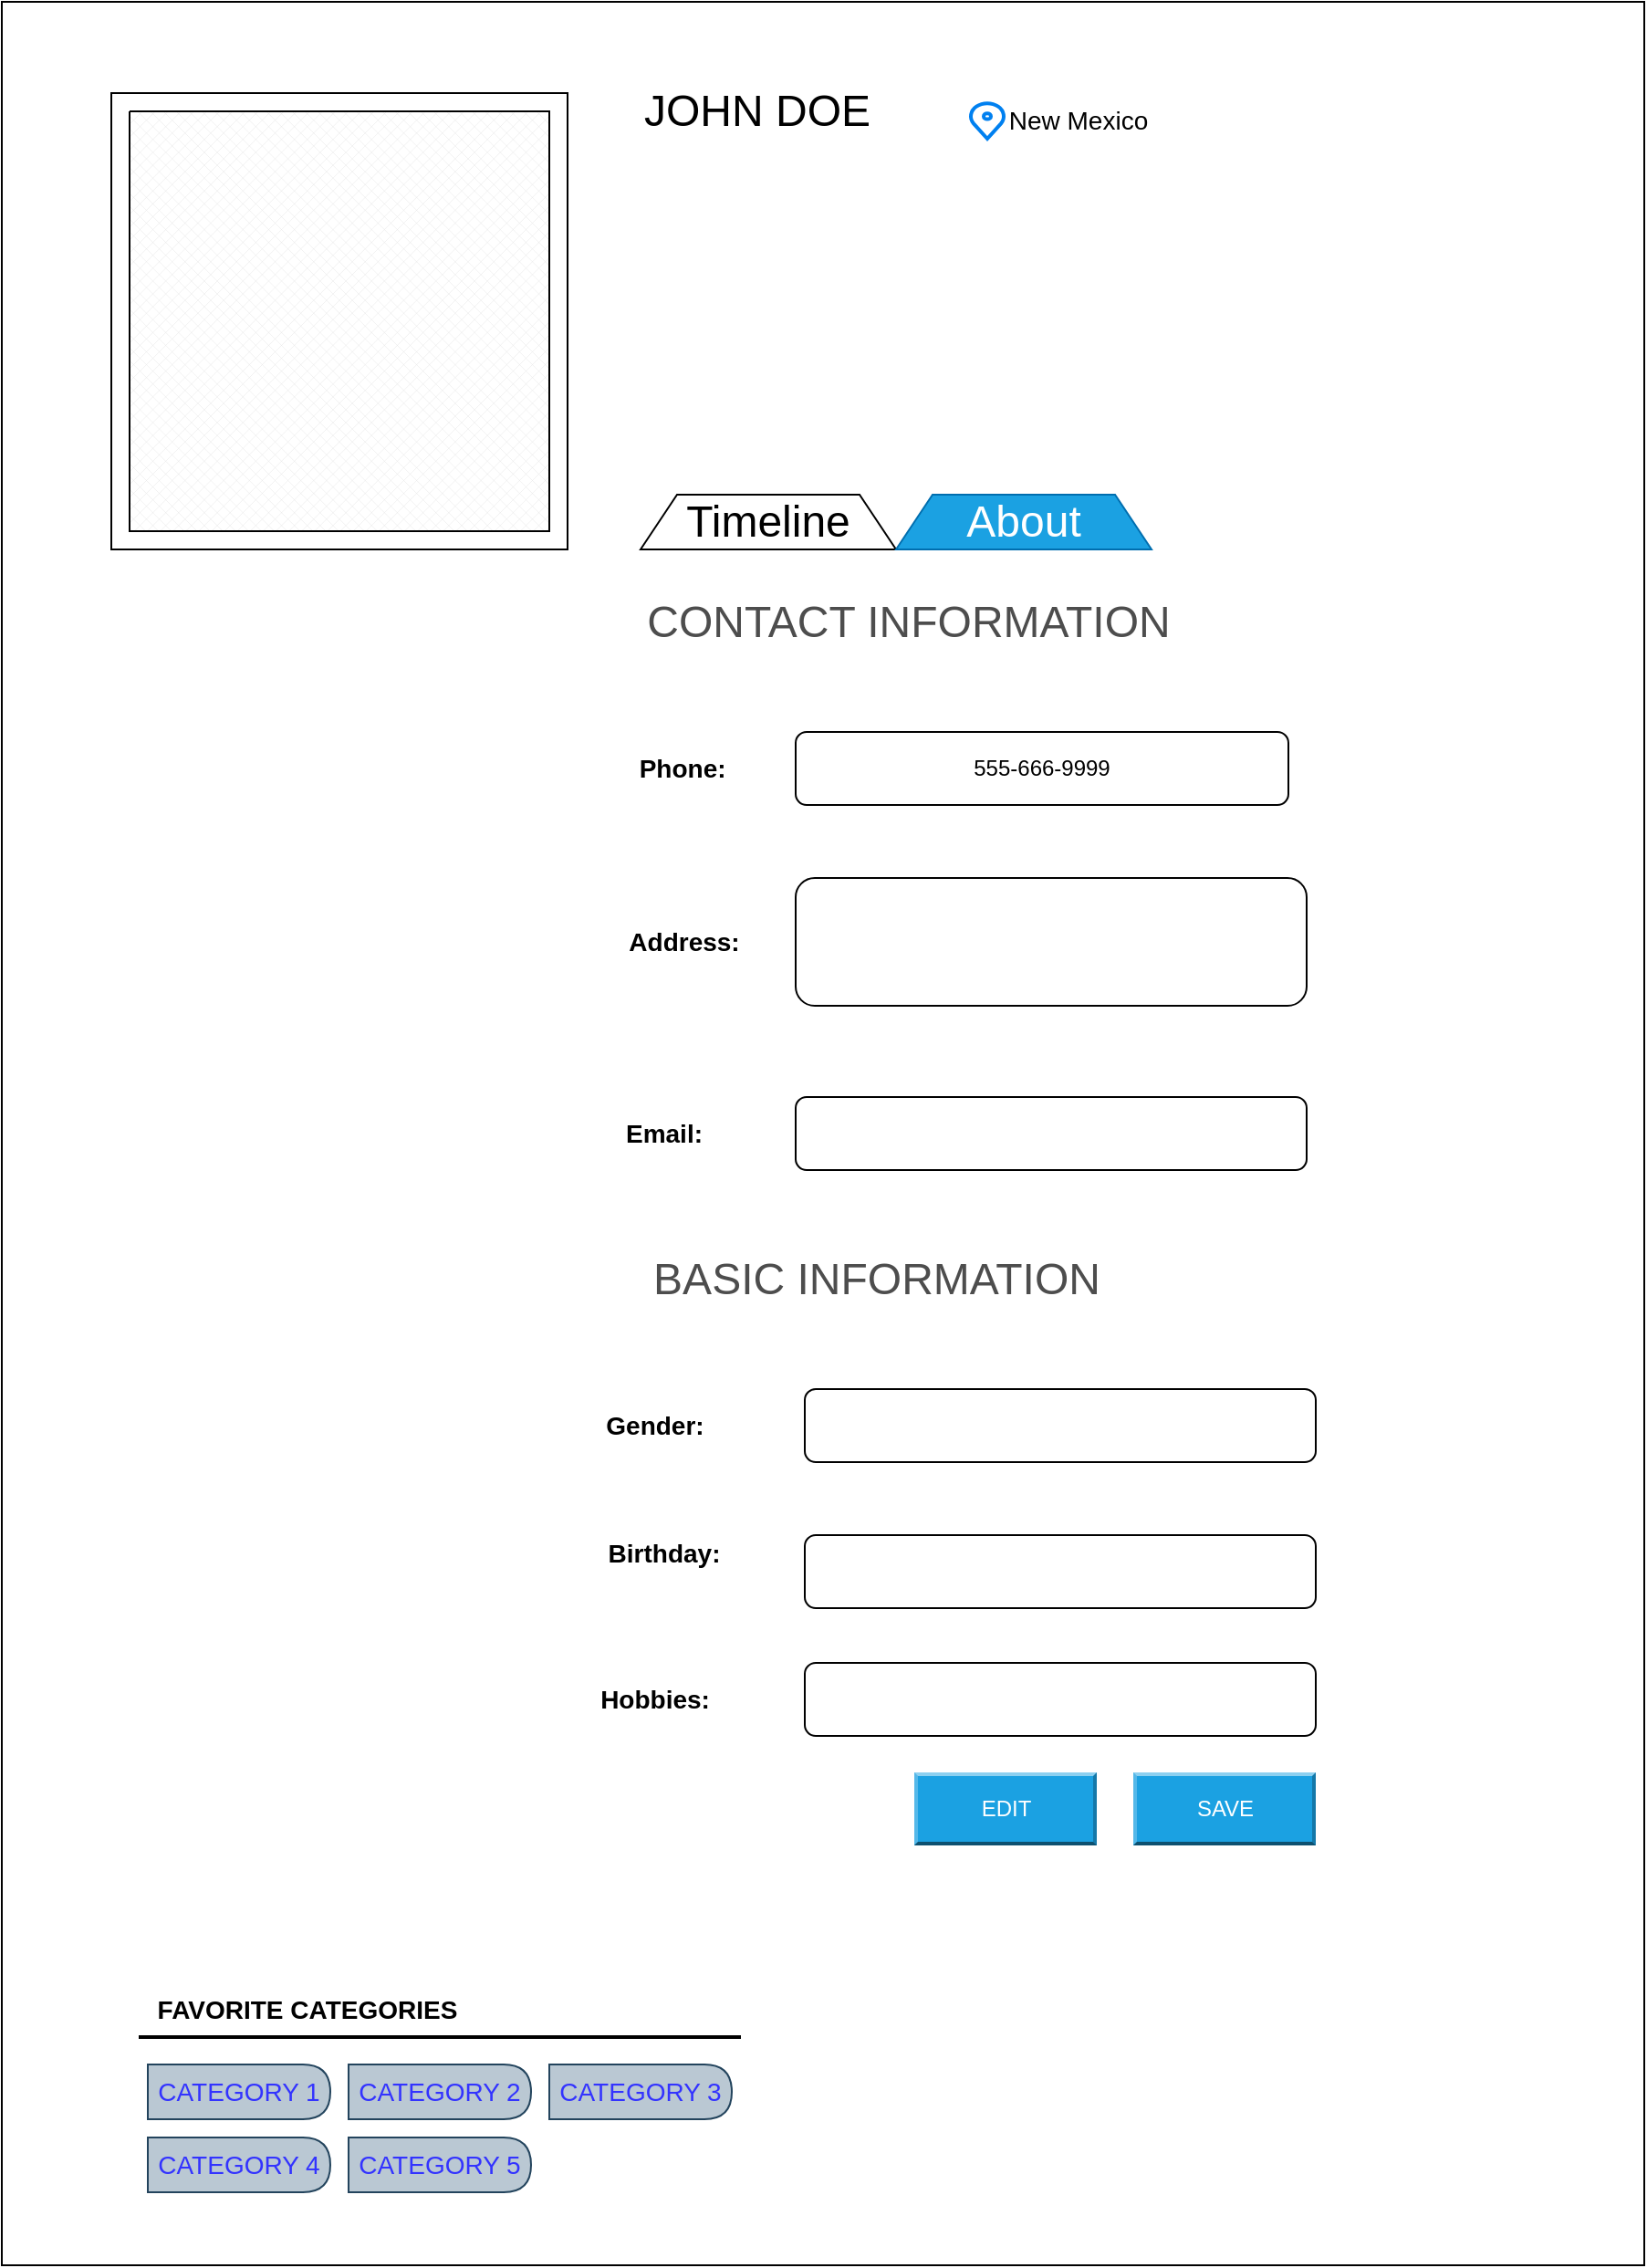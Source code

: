 <mxfile version="13.6.2" type="github"><diagram id="eVspJkQAPM_MPWeQSlbB" name="Page-1"><mxGraphModel dx="868" dy="450" grid="1" gridSize="10" guides="1" tooltips="1" connect="1" arrows="1" fold="1" page="1" pageScale="1" pageWidth="850" pageHeight="1100" math="0" shadow="0"><root><mxCell id="0"/><mxCell id="1" parent="0"/><mxCell id="myLv9xXl2vDcifVCrI2M-1" value="" style="rounded=0;whiteSpace=wrap;html=1;" vertex="1" parent="1"><mxGeometry x="10" y="10" width="900" height="1240" as="geometry"/></mxCell><mxCell id="myLv9xXl2vDcifVCrI2M-2" value="" style="whiteSpace=wrap;html=1;aspect=fixed;" vertex="1" parent="1"><mxGeometry x="70" y="60" width="250" height="250" as="geometry"/></mxCell><mxCell id="myLv9xXl2vDcifVCrI2M-3" value="&lt;font style=&quot;font-size: 24px&quot;&gt;JOHN DOE&lt;/font&gt;" style="text;html=1;strokeColor=none;fillColor=none;align=center;verticalAlign=middle;whiteSpace=wrap;rounded=0;" vertex="1" parent="1"><mxGeometry x="348" y="55" width="152" height="30" as="geometry"/></mxCell><mxCell id="myLv9xXl2vDcifVCrI2M-4" value="" style="html=1;verticalLabelPosition=bottom;align=center;labelBackgroundColor=#ffffff;verticalAlign=top;strokeWidth=2;strokeColor=#0080F0;shadow=0;dashed=0;shape=mxgraph.ios7.icons.location;" vertex="1" parent="1"><mxGeometry x="540" y="65" width="20" height="20" as="geometry"/></mxCell><mxCell id="myLv9xXl2vDcifVCrI2M-5" value="&lt;font style=&quot;font-size: 14px&quot;&gt;New Mexico&lt;/font&gt;" style="text;html=1;strokeColor=none;fillColor=none;align=center;verticalAlign=middle;whiteSpace=wrap;rounded=0;" vertex="1" parent="1"><mxGeometry x="550" y="65" width="100" height="20" as="geometry"/></mxCell><mxCell id="myLv9xXl2vDcifVCrI2M-6" value="&lt;font style=&quot;font-size: 24px&quot;&gt;CONTACT INFORMATION&lt;/font&gt;" style="text;html=1;strokeColor=none;fillColor=#FFFFFF;align=center;verticalAlign=middle;whiteSpace=wrap;rounded=0;fontColor=#4D4D4D;" vertex="1" parent="1"><mxGeometry x="354" y="340" width="306" height="20" as="geometry"/></mxCell><mxCell id="myLv9xXl2vDcifVCrI2M-7" value="&lt;font style=&quot;font-size: 24px&quot;&gt;Timeline&lt;/font&gt;" style="shape=trapezoid;perimeter=trapezoidPerimeter;whiteSpace=wrap;html=1;fixedSize=1;" vertex="1" parent="1"><mxGeometry x="360" y="280" width="140" height="30" as="geometry"/></mxCell><mxCell id="myLv9xXl2vDcifVCrI2M-10" value="&lt;font style=&quot;font-size: 24px&quot;&gt;About&lt;/font&gt;" style="shape=trapezoid;perimeter=trapezoidPerimeter;whiteSpace=wrap;html=1;fixedSize=1;fillColor=#1ba1e2;strokeColor=#006EAF;fontColor=#ffffff;" vertex="1" parent="1"><mxGeometry x="500" y="280" width="140" height="30" as="geometry"/></mxCell><mxCell id="myLv9xXl2vDcifVCrI2M-11" value="&lt;font style=&quot;font-size: 14px&quot;&gt;&lt;b&gt;Phone:&amp;nbsp;&lt;/b&gt;&lt;/font&gt;" style="text;html=1;strokeColor=none;fillColor=none;align=center;verticalAlign=middle;whiteSpace=wrap;rounded=0;" vertex="1" parent="1"><mxGeometry x="360" y="420" width="50" height="20" as="geometry"/></mxCell><mxCell id="myLv9xXl2vDcifVCrI2M-12" value="555-666-9999" style="rounded=1;whiteSpace=wrap;html=1;fillColor=#FFFFFF;" vertex="1" parent="1"><mxGeometry x="445" y="410" width="270" height="40" as="geometry"/></mxCell><mxCell id="myLv9xXl2vDcifVCrI2M-14" value="&lt;span style=&quot;font-size: 14px&quot;&gt;&lt;b&gt;Address:&lt;/b&gt;&lt;/span&gt;" style="text;html=1;strokeColor=none;fillColor=none;align=center;verticalAlign=middle;whiteSpace=wrap;rounded=0;" vertex="1" parent="1"><mxGeometry x="354" y="515" width="60" height="20" as="geometry"/></mxCell><mxCell id="myLv9xXl2vDcifVCrI2M-15" value="&lt;font style=&quot;font-size: 14px&quot;&gt;&lt;b&gt;Email:&lt;/b&gt;&lt;/font&gt;" style="text;html=1;strokeColor=none;fillColor=none;align=center;verticalAlign=middle;whiteSpace=wrap;rounded=0;" vertex="1" parent="1"><mxGeometry x="348" y="620" width="50" height="20" as="geometry"/></mxCell><mxCell id="myLv9xXl2vDcifVCrI2M-16" value="" style="rounded=1;whiteSpace=wrap;html=1;fillColor=#FFFFFF;" vertex="1" parent="1"><mxGeometry x="445" y="490" width="280" height="70" as="geometry"/></mxCell><mxCell id="myLv9xXl2vDcifVCrI2M-18" value="" style="rounded=1;whiteSpace=wrap;html=1;fillColor=#FFFFFF;" vertex="1" parent="1"><mxGeometry x="445" y="610" width="280" height="40" as="geometry"/></mxCell><mxCell id="myLv9xXl2vDcifVCrI2M-19" value="&lt;span style=&quot;font-size: 24px&quot;&gt;BASIC INFORMATION&lt;/span&gt;" style="text;html=1;strokeColor=none;fillColor=#FFFFFF;align=center;verticalAlign=middle;whiteSpace=wrap;rounded=0;fontColor=#4D4D4D;" vertex="1" parent="1"><mxGeometry x="359" y="700" width="261" height="20" as="geometry"/></mxCell><mxCell id="myLv9xXl2vDcifVCrI2M-21" value="&lt;span style=&quot;font-size: 14px&quot;&gt;&lt;b&gt;Gender:&lt;/b&gt;&lt;/span&gt;" style="text;html=1;strokeColor=none;fillColor=none;align=center;verticalAlign=middle;whiteSpace=wrap;rounded=0;" vertex="1" parent="1"><mxGeometry x="338" y="780" width="60" height="20" as="geometry"/></mxCell><mxCell id="myLv9xXl2vDcifVCrI2M-23" value="&lt;span style=&quot;font-size: 14px&quot;&gt;&lt;b&gt;Hobbies:&lt;/b&gt;&lt;/span&gt;" style="text;html=1;strokeColor=none;fillColor=none;align=center;verticalAlign=middle;whiteSpace=wrap;rounded=0;" vertex="1" parent="1"><mxGeometry x="338" y="930" width="60" height="20" as="geometry"/></mxCell><mxCell id="myLv9xXl2vDcifVCrI2M-24" value="&lt;span style=&quot;font-size: 14px&quot;&gt;&lt;b&gt;Birthday:&lt;/b&gt;&lt;/span&gt;" style="text;html=1;strokeColor=none;fillColor=none;align=center;verticalAlign=middle;whiteSpace=wrap;rounded=0;" vertex="1" parent="1"><mxGeometry x="343" y="850" width="60" height="20" as="geometry"/></mxCell><mxCell id="myLv9xXl2vDcifVCrI2M-27" value="" style="rounded=1;whiteSpace=wrap;html=1;fillColor=#FFFFFF;" vertex="1" parent="1"><mxGeometry x="450" y="770" width="280" height="40" as="geometry"/></mxCell><mxCell id="myLv9xXl2vDcifVCrI2M-28" value="" style="rounded=1;whiteSpace=wrap;html=1;fillColor=#FFFFFF;" vertex="1" parent="1"><mxGeometry x="450" y="850" width="280" height="40" as="geometry"/></mxCell><mxCell id="myLv9xXl2vDcifVCrI2M-29" style="edgeStyle=orthogonalEdgeStyle;rounded=0;orthogonalLoop=1;jettySize=auto;html=1;exitX=0.5;exitY=1;exitDx=0;exitDy=0;fontColor=#4D4D4D;" edge="1" parent="1" source="myLv9xXl2vDcifVCrI2M-23" target="myLv9xXl2vDcifVCrI2M-23"><mxGeometry relative="1" as="geometry"/></mxCell><mxCell id="myLv9xXl2vDcifVCrI2M-30" value="" style="rounded=1;whiteSpace=wrap;html=1;fillColor=#FFFFFF;" vertex="1" parent="1"><mxGeometry x="450" y="920" width="280" height="40" as="geometry"/></mxCell><mxCell id="myLv9xXl2vDcifVCrI2M-31" value="&lt;span style=&quot;font-size: 14px&quot;&gt;&lt;b&gt;FAVORITE CATEGORIES&lt;/b&gt;&lt;/span&gt;" style="text;html=1;strokeColor=none;fillColor=none;align=center;verticalAlign=middle;whiteSpace=wrap;rounded=0;" vertex="1" parent="1"><mxGeometry x="90" y="1100" width="175" height="20" as="geometry"/></mxCell><mxCell id="myLv9xXl2vDcifVCrI2M-34" value="" style="line;strokeWidth=2;html=1;fillColor=#FFFFFF;fontColor=#4D4D4D;" vertex="1" parent="1"><mxGeometry x="85" y="1120" width="330" height="10" as="geometry"/></mxCell><mxCell id="myLv9xXl2vDcifVCrI2M-36" value="" style="shape=delay;whiteSpace=wrap;html=1;fillColor=#bac8d3;strokeColor=#23445d;" vertex="1" parent="1"><mxGeometry x="90" y="1140" width="100" height="30" as="geometry"/></mxCell><mxCell id="myLv9xXl2vDcifVCrI2M-37" value="" style="shape=delay;whiteSpace=wrap;html=1;fillColor=#bac8d3;strokeColor=#23445d;" vertex="1" parent="1"><mxGeometry x="90" y="1180" width="100" height="30" as="geometry"/></mxCell><mxCell id="myLv9xXl2vDcifVCrI2M-38" value="" style="shape=delay;whiteSpace=wrap;html=1;fillColor=#bac8d3;strokeColor=#23445d;" vertex="1" parent="1"><mxGeometry x="200" y="1180" width="100" height="30" as="geometry"/></mxCell><mxCell id="myLv9xXl2vDcifVCrI2M-39" value="" style="shape=delay;whiteSpace=wrap;html=1;fillColor=#bac8d3;strokeColor=#23445d;" vertex="1" parent="1"><mxGeometry x="200" y="1140" width="100" height="30" as="geometry"/></mxCell><mxCell id="myLv9xXl2vDcifVCrI2M-40" value="" style="shape=delay;whiteSpace=wrap;html=1;fillColor=#bac8d3;strokeColor=#23445d;" vertex="1" parent="1"><mxGeometry x="310" y="1140" width="100" height="30" as="geometry"/></mxCell><mxCell id="myLv9xXl2vDcifVCrI2M-43" value="" style="verticalLabelPosition=bottom;verticalAlign=top;html=1;shape=mxgraph.basic.patternFillRect;fillStyle=diagGrid;step=5;fillStrokeWidth=0.2;fillStrokeColor=#dddddd;fillColor=#FFFFFF;fontColor=#4D4D4D;" vertex="1" parent="1"><mxGeometry x="80" y="70" width="230" height="230" as="geometry"/></mxCell><mxCell id="myLv9xXl2vDcifVCrI2M-44" value="SAVE&lt;span style=&quot;font-family: monospace; font-size: 0px;&quot;&gt;%3CmxGraphModel%3E%3Croot%3E%3CmxCell%20id%3D%220%22%2F%3E%3CmxCell%20id%3D%221%22%20parent%3D%220%22%2F%3E%3CmxCell%20id%3D%222%22%20value%3D%22%22%20style%3D%22shape%3Ddelay%3BwhiteSpace%3Dwrap%3Bhtml%3D1%3BfillColor%3D%23FFFFFF%3BfontColor%3D%234D4D4D%3B%22%20vertex%3D%221%22%20parent%3D%221%22%3E%3CmxGeometry%20x%3D%2290%22%20y%3D%221070%22%20width%3D%22100%22%20height%3D%2230%22%20as%3D%22geometry%22%2F%3E%3C%2FmxCell%3E%3C%2Froot%3E%3C%2FmxGraphModel%3E&lt;/span&gt;&lt;span style=&quot;font-family: monospace; font-size: 0px;&quot;&gt;%3CmxGraphModel%3E%3Croot%3E%3CmxCell%20id%3D%220%22%2F%3E%3CmxCell%20id%3D%221%22%20parent%3D%220%22%2F%3E%3CmxCell%20id%3D%222%22%20value%3D%22%22%20style%3D%22shape%3Ddelay%3BwhiteSpace%3Dwrap%3Bhtml%3D1%3BfillColor%3D%23FFFFFF%3BfontColor%3D%234D4D4D%3B%22%20vertex%3D%221%22%20parent%3D%221%22%3E%3CmxGeometry%20x%3D%2290%22%20y%3D%221070%22%20width%3D%22100%22%20height%3D%2230%22%20as%3D%22geometry%22%2F%3E%3C%2FmxCell%3E%3C%2Froot%3E%3C%2FmxGraphModel%3E&lt;/span&gt;" style="labelPosition=center;verticalLabelPosition=middle;align=center;html=1;shape=mxgraph.basic.shaded_button;dx=2;fillColor=#1ba1e2;strokeColor=#006EAF;fontColor=#ffffff;" vertex="1" parent="1"><mxGeometry x="630" y="980" width="100" height="40" as="geometry"/></mxCell><mxCell id="myLv9xXl2vDcifVCrI2M-45" value="EDIT" style="labelPosition=center;verticalLabelPosition=middle;align=center;html=1;shape=mxgraph.basic.shaded_button;dx=2;fillColor=#1ba1e2;strokeColor=#006EAF;fontColor=#ffffff;" vertex="1" parent="1"><mxGeometry x="510" y="980" width="100" height="40" as="geometry"/></mxCell><mxCell id="myLv9xXl2vDcifVCrI2M-46" value="&lt;font style=&quot;font-size: 14px&quot;&gt;CATEGORY 1&lt;/font&gt;" style="text;html=1;strokeColor=none;fillColor=none;align=center;verticalAlign=middle;whiteSpace=wrap;rounded=0;fontColor=#3333FF;" vertex="1" parent="1"><mxGeometry x="90" y="1145" width="100" height="20" as="geometry"/></mxCell><mxCell id="myLv9xXl2vDcifVCrI2M-51" value="&lt;font style=&quot;font-size: 14px&quot;&gt;CATEGORY 4&lt;/font&gt;" style="text;html=1;strokeColor=none;fillColor=none;align=center;verticalAlign=middle;whiteSpace=wrap;rounded=0;fontColor=#3333FF;" vertex="1" parent="1"><mxGeometry x="90" y="1185" width="100" height="20" as="geometry"/></mxCell><mxCell id="myLv9xXl2vDcifVCrI2M-52" value="&lt;font style=&quot;font-size: 14px&quot;&gt;CATEGORY 5&lt;/font&gt;" style="text;html=1;strokeColor=none;fillColor=none;align=center;verticalAlign=middle;whiteSpace=wrap;rounded=0;fontColor=#3333FF;" vertex="1" parent="1"><mxGeometry x="200" y="1185" width="100" height="20" as="geometry"/></mxCell><mxCell id="myLv9xXl2vDcifVCrI2M-53" value="&lt;font style=&quot;font-size: 14px&quot;&gt;CATEGORY 2&lt;/font&gt;" style="text;html=1;strokeColor=none;fillColor=none;align=center;verticalAlign=middle;whiteSpace=wrap;rounded=0;fontColor=#3333FF;" vertex="1" parent="1"><mxGeometry x="200" y="1145" width="100" height="20" as="geometry"/></mxCell><mxCell id="myLv9xXl2vDcifVCrI2M-54" value="&lt;font style=&quot;font-size: 14px&quot;&gt;CATEGORY 3&lt;/font&gt;" style="text;html=1;strokeColor=none;fillColor=none;align=center;verticalAlign=middle;whiteSpace=wrap;rounded=0;fontColor=#3333FF;" vertex="1" parent="1"><mxGeometry x="310" y="1145" width="100" height="20" as="geometry"/></mxCell></root></mxGraphModel></diagram></mxfile>